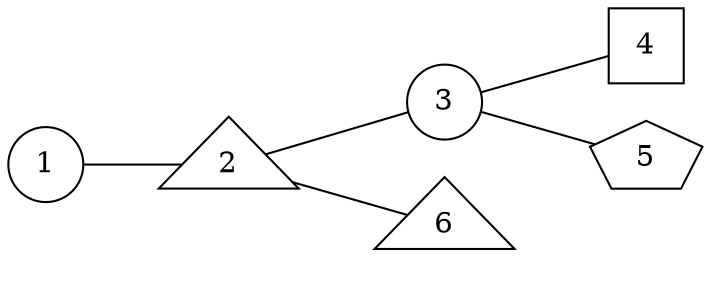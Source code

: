 graph G {
    rankdir="LR";
    1 [shape=circle]
    2 [shape=triangle]
    3 [shape=circle]
    4 [shape=square]
    5 [shape=pentagon]
    6 [shape=triangle]
    1 -- 2 [color=black]
    2 -- 3 [color=black]
    3 -- 5 [color=black]
    3 -- 4 [color=black]
    2 -- 6 [color=black]
}

